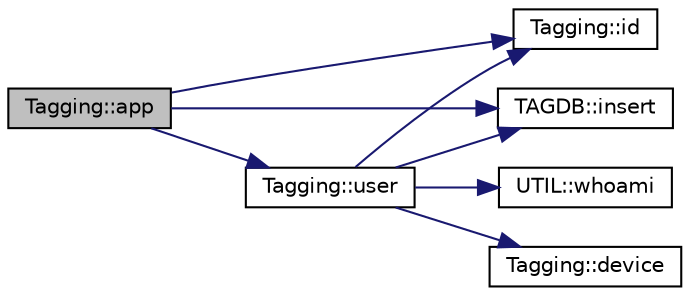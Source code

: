 digraph "Tagging::app"
{
 // INTERACTIVE_SVG=YES
 // LATEX_PDF_SIZE
  edge [fontname="Helvetica",fontsize="10",labelfontname="Helvetica",labelfontsize="10"];
  node [fontname="Helvetica",fontsize="10",shape=record];
  rankdir="LR";
  Node22 [label="Tagging::app",height=0.2,width=0.4,color="black", fillcolor="grey75", style="filled", fontcolor="black",tooltip=" "];
  Node22 -> Node23 [color="midnightblue",fontsize="10",style="solid",fontname="Helvetica"];
  Node23 [label="Tagging::id",height=0.2,width=0.4,color="black", fillcolor="white", style="filled",URL="$class_tagging.html#a2b8eb93e771e3f7569420ce900d0e069",tooltip=" "];
  Node22 -> Node24 [color="midnightblue",fontsize="10",style="solid",fontname="Helvetica"];
  Node24 [label="TAGDB::insert",height=0.2,width=0.4,color="black", fillcolor="white", style="filled",URL="$class_t_a_g_d_b.html#a9e576bf7931cc64359ea1380fec51f9f",tooltip=" "];
  Node22 -> Node25 [color="midnightblue",fontsize="10",style="solid",fontname="Helvetica"];
  Node25 [label="Tagging::user",height=0.2,width=0.4,color="black", fillcolor="white", style="filled",URL="$class_tagging.html#a1e2dc1231e33e88810cf1a72bd5da1c9",tooltip=" "];
  Node25 -> Node23 [color="midnightblue",fontsize="10",style="solid",fontname="Helvetica"];
  Node25 -> Node26 [color="midnightblue",fontsize="10",style="solid",fontname="Helvetica"];
  Node26 [label="UTIL::whoami",height=0.2,width=0.4,color="black", fillcolor="white", style="filled",URL="$namespace_u_t_i_l.html#a6de20774f0dc1be9358394ef3e687f75",tooltip=" "];
  Node25 -> Node27 [color="midnightblue",fontsize="10",style="solid",fontname="Helvetica"];
  Node27 [label="Tagging::device",height=0.2,width=0.4,color="black", fillcolor="white", style="filled",URL="$class_tagging.html#addbf3291cb31672392f65b643a92a920",tooltip=" "];
  Node25 -> Node24 [color="midnightblue",fontsize="10",style="solid",fontname="Helvetica"];
}
